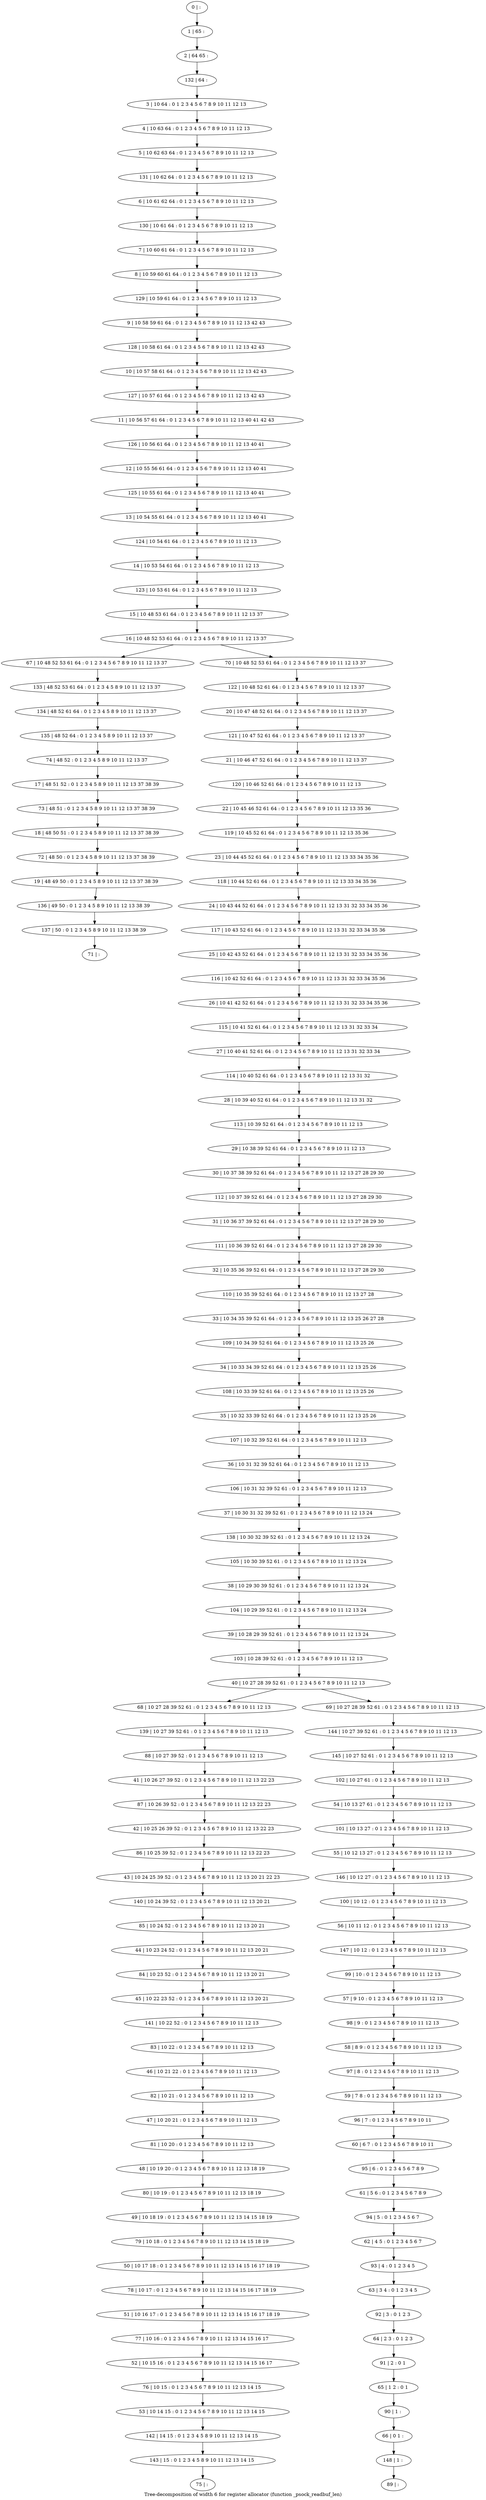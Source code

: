 digraph G {
graph [label="Tree-decomposition of width 6 for register allocator (function _psock_readbuf_len)"]
0[label="0 | : "];
1[label="1 | 65 : "];
2[label="2 | 64 65 : "];
3[label="3 | 10 64 : 0 1 2 3 4 5 6 7 8 9 10 11 12 13 "];
4[label="4 | 10 63 64 : 0 1 2 3 4 5 6 7 8 9 10 11 12 13 "];
5[label="5 | 10 62 63 64 : 0 1 2 3 4 5 6 7 8 9 10 11 12 13 "];
6[label="6 | 10 61 62 64 : 0 1 2 3 4 5 6 7 8 9 10 11 12 13 "];
7[label="7 | 10 60 61 64 : 0 1 2 3 4 5 6 7 8 9 10 11 12 13 "];
8[label="8 | 10 59 60 61 64 : 0 1 2 3 4 5 6 7 8 9 10 11 12 13 "];
9[label="9 | 10 58 59 61 64 : 0 1 2 3 4 5 6 7 8 9 10 11 12 13 42 43 "];
10[label="10 | 10 57 58 61 64 : 0 1 2 3 4 5 6 7 8 9 10 11 12 13 42 43 "];
11[label="11 | 10 56 57 61 64 : 0 1 2 3 4 5 6 7 8 9 10 11 12 13 40 41 42 43 "];
12[label="12 | 10 55 56 61 64 : 0 1 2 3 4 5 6 7 8 9 10 11 12 13 40 41 "];
13[label="13 | 10 54 55 61 64 : 0 1 2 3 4 5 6 7 8 9 10 11 12 13 40 41 "];
14[label="14 | 10 53 54 61 64 : 0 1 2 3 4 5 6 7 8 9 10 11 12 13 "];
15[label="15 | 10 48 53 61 64 : 0 1 2 3 4 5 6 7 8 9 10 11 12 13 37 "];
16[label="16 | 10 48 52 53 61 64 : 0 1 2 3 4 5 6 7 8 9 10 11 12 13 37 "];
17[label="17 | 48 51 52 : 0 1 2 3 4 5 8 9 10 11 12 13 37 38 39 "];
18[label="18 | 48 50 51 : 0 1 2 3 4 5 8 9 10 11 12 13 37 38 39 "];
19[label="19 | 48 49 50 : 0 1 2 3 4 5 8 9 10 11 12 13 37 38 39 "];
20[label="20 | 10 47 48 52 61 64 : 0 1 2 3 4 5 6 7 8 9 10 11 12 13 37 "];
21[label="21 | 10 46 47 52 61 64 : 0 1 2 3 4 5 6 7 8 9 10 11 12 13 37 "];
22[label="22 | 10 45 46 52 61 64 : 0 1 2 3 4 5 6 7 8 9 10 11 12 13 35 36 "];
23[label="23 | 10 44 45 52 61 64 : 0 1 2 3 4 5 6 7 8 9 10 11 12 13 33 34 35 36 "];
24[label="24 | 10 43 44 52 61 64 : 0 1 2 3 4 5 6 7 8 9 10 11 12 13 31 32 33 34 35 36 "];
25[label="25 | 10 42 43 52 61 64 : 0 1 2 3 4 5 6 7 8 9 10 11 12 13 31 32 33 34 35 36 "];
26[label="26 | 10 41 42 52 61 64 : 0 1 2 3 4 5 6 7 8 9 10 11 12 13 31 32 33 34 35 36 "];
27[label="27 | 10 40 41 52 61 64 : 0 1 2 3 4 5 6 7 8 9 10 11 12 13 31 32 33 34 "];
28[label="28 | 10 39 40 52 61 64 : 0 1 2 3 4 5 6 7 8 9 10 11 12 13 31 32 "];
29[label="29 | 10 38 39 52 61 64 : 0 1 2 3 4 5 6 7 8 9 10 11 12 13 "];
30[label="30 | 10 37 38 39 52 61 64 : 0 1 2 3 4 5 6 7 8 9 10 11 12 13 27 28 29 30 "];
31[label="31 | 10 36 37 39 52 61 64 : 0 1 2 3 4 5 6 7 8 9 10 11 12 13 27 28 29 30 "];
32[label="32 | 10 35 36 39 52 61 64 : 0 1 2 3 4 5 6 7 8 9 10 11 12 13 27 28 29 30 "];
33[label="33 | 10 34 35 39 52 61 64 : 0 1 2 3 4 5 6 7 8 9 10 11 12 13 25 26 27 28 "];
34[label="34 | 10 33 34 39 52 61 64 : 0 1 2 3 4 5 6 7 8 9 10 11 12 13 25 26 "];
35[label="35 | 10 32 33 39 52 61 64 : 0 1 2 3 4 5 6 7 8 9 10 11 12 13 25 26 "];
36[label="36 | 10 31 32 39 52 61 64 : 0 1 2 3 4 5 6 7 8 9 10 11 12 13 "];
37[label="37 | 10 30 31 32 39 52 61 : 0 1 2 3 4 5 6 7 8 9 10 11 12 13 24 "];
38[label="38 | 10 29 30 39 52 61 : 0 1 2 3 4 5 6 7 8 9 10 11 12 13 24 "];
39[label="39 | 10 28 29 39 52 61 : 0 1 2 3 4 5 6 7 8 9 10 11 12 13 24 "];
40[label="40 | 10 27 28 39 52 61 : 0 1 2 3 4 5 6 7 8 9 10 11 12 13 "];
41[label="41 | 10 26 27 39 52 : 0 1 2 3 4 5 6 7 8 9 10 11 12 13 22 23 "];
42[label="42 | 10 25 26 39 52 : 0 1 2 3 4 5 6 7 8 9 10 11 12 13 22 23 "];
43[label="43 | 10 24 25 39 52 : 0 1 2 3 4 5 6 7 8 9 10 11 12 13 20 21 22 23 "];
44[label="44 | 10 23 24 52 : 0 1 2 3 4 5 6 7 8 9 10 11 12 13 20 21 "];
45[label="45 | 10 22 23 52 : 0 1 2 3 4 5 6 7 8 9 10 11 12 13 20 21 "];
46[label="46 | 10 21 22 : 0 1 2 3 4 5 6 7 8 9 10 11 12 13 "];
47[label="47 | 10 20 21 : 0 1 2 3 4 5 6 7 8 9 10 11 12 13 "];
48[label="48 | 10 19 20 : 0 1 2 3 4 5 6 7 8 9 10 11 12 13 18 19 "];
49[label="49 | 10 18 19 : 0 1 2 3 4 5 6 7 8 9 10 11 12 13 14 15 18 19 "];
50[label="50 | 10 17 18 : 0 1 2 3 4 5 6 7 8 9 10 11 12 13 14 15 16 17 18 19 "];
51[label="51 | 10 16 17 : 0 1 2 3 4 5 6 7 8 9 10 11 12 13 14 15 16 17 18 19 "];
52[label="52 | 10 15 16 : 0 1 2 3 4 5 6 7 8 9 10 11 12 13 14 15 16 17 "];
53[label="53 | 10 14 15 : 0 1 2 3 4 5 6 7 8 9 10 11 12 13 14 15 "];
54[label="54 | 10 13 27 61 : 0 1 2 3 4 5 6 7 8 9 10 11 12 13 "];
55[label="55 | 10 12 13 27 : 0 1 2 3 4 5 6 7 8 9 10 11 12 13 "];
56[label="56 | 10 11 12 : 0 1 2 3 4 5 6 7 8 9 10 11 12 13 "];
57[label="57 | 9 10 : 0 1 2 3 4 5 6 7 8 9 10 11 12 13 "];
58[label="58 | 8 9 : 0 1 2 3 4 5 6 7 8 9 10 11 12 13 "];
59[label="59 | 7 8 : 0 1 2 3 4 5 6 7 8 9 10 11 12 13 "];
60[label="60 | 6 7 : 0 1 2 3 4 5 6 7 8 9 10 11 "];
61[label="61 | 5 6 : 0 1 2 3 4 5 6 7 8 9 "];
62[label="62 | 4 5 : 0 1 2 3 4 5 6 7 "];
63[label="63 | 3 4 : 0 1 2 3 4 5 "];
64[label="64 | 2 3 : 0 1 2 3 "];
65[label="65 | 1 2 : 0 1 "];
66[label="66 | 0 1 : "];
67[label="67 | 10 48 52 53 61 64 : 0 1 2 3 4 5 6 7 8 9 10 11 12 13 37 "];
68[label="68 | 10 27 28 39 52 61 : 0 1 2 3 4 5 6 7 8 9 10 11 12 13 "];
69[label="69 | 10 27 28 39 52 61 : 0 1 2 3 4 5 6 7 8 9 10 11 12 13 "];
70[label="70 | 10 48 52 53 61 64 : 0 1 2 3 4 5 6 7 8 9 10 11 12 13 37 "];
71[label="71 | : "];
72[label="72 | 48 50 : 0 1 2 3 4 5 8 9 10 11 12 13 37 38 39 "];
73[label="73 | 48 51 : 0 1 2 3 4 5 8 9 10 11 12 13 37 38 39 "];
74[label="74 | 48 52 : 0 1 2 3 4 5 8 9 10 11 12 13 37 "];
75[label="75 | : "];
76[label="76 | 10 15 : 0 1 2 3 4 5 6 7 8 9 10 11 12 13 14 15 "];
77[label="77 | 10 16 : 0 1 2 3 4 5 6 7 8 9 10 11 12 13 14 15 16 17 "];
78[label="78 | 10 17 : 0 1 2 3 4 5 6 7 8 9 10 11 12 13 14 15 16 17 18 19 "];
79[label="79 | 10 18 : 0 1 2 3 4 5 6 7 8 9 10 11 12 13 14 15 18 19 "];
80[label="80 | 10 19 : 0 1 2 3 4 5 6 7 8 9 10 11 12 13 18 19 "];
81[label="81 | 10 20 : 0 1 2 3 4 5 6 7 8 9 10 11 12 13 "];
82[label="82 | 10 21 : 0 1 2 3 4 5 6 7 8 9 10 11 12 13 "];
83[label="83 | 10 22 : 0 1 2 3 4 5 6 7 8 9 10 11 12 13 "];
84[label="84 | 10 23 52 : 0 1 2 3 4 5 6 7 8 9 10 11 12 13 20 21 "];
85[label="85 | 10 24 52 : 0 1 2 3 4 5 6 7 8 9 10 11 12 13 20 21 "];
86[label="86 | 10 25 39 52 : 0 1 2 3 4 5 6 7 8 9 10 11 12 13 22 23 "];
87[label="87 | 10 26 39 52 : 0 1 2 3 4 5 6 7 8 9 10 11 12 13 22 23 "];
88[label="88 | 10 27 39 52 : 0 1 2 3 4 5 6 7 8 9 10 11 12 13 "];
89[label="89 | : "];
90[label="90 | 1 : "];
91[label="91 | 2 : 0 1 "];
92[label="92 | 3 : 0 1 2 3 "];
93[label="93 | 4 : 0 1 2 3 4 5 "];
94[label="94 | 5 : 0 1 2 3 4 5 6 7 "];
95[label="95 | 6 : 0 1 2 3 4 5 6 7 8 9 "];
96[label="96 | 7 : 0 1 2 3 4 5 6 7 8 9 10 11 "];
97[label="97 | 8 : 0 1 2 3 4 5 6 7 8 9 10 11 12 13 "];
98[label="98 | 9 : 0 1 2 3 4 5 6 7 8 9 10 11 12 13 "];
99[label="99 | 10 : 0 1 2 3 4 5 6 7 8 9 10 11 12 13 "];
100[label="100 | 10 12 : 0 1 2 3 4 5 6 7 8 9 10 11 12 13 "];
101[label="101 | 10 13 27 : 0 1 2 3 4 5 6 7 8 9 10 11 12 13 "];
102[label="102 | 10 27 61 : 0 1 2 3 4 5 6 7 8 9 10 11 12 13 "];
103[label="103 | 10 28 39 52 61 : 0 1 2 3 4 5 6 7 8 9 10 11 12 13 "];
104[label="104 | 10 29 39 52 61 : 0 1 2 3 4 5 6 7 8 9 10 11 12 13 24 "];
105[label="105 | 10 30 39 52 61 : 0 1 2 3 4 5 6 7 8 9 10 11 12 13 24 "];
106[label="106 | 10 31 32 39 52 61 : 0 1 2 3 4 5 6 7 8 9 10 11 12 13 "];
107[label="107 | 10 32 39 52 61 64 : 0 1 2 3 4 5 6 7 8 9 10 11 12 13 "];
108[label="108 | 10 33 39 52 61 64 : 0 1 2 3 4 5 6 7 8 9 10 11 12 13 25 26 "];
109[label="109 | 10 34 39 52 61 64 : 0 1 2 3 4 5 6 7 8 9 10 11 12 13 25 26 "];
110[label="110 | 10 35 39 52 61 64 : 0 1 2 3 4 5 6 7 8 9 10 11 12 13 27 28 "];
111[label="111 | 10 36 39 52 61 64 : 0 1 2 3 4 5 6 7 8 9 10 11 12 13 27 28 29 30 "];
112[label="112 | 10 37 39 52 61 64 : 0 1 2 3 4 5 6 7 8 9 10 11 12 13 27 28 29 30 "];
113[label="113 | 10 39 52 61 64 : 0 1 2 3 4 5 6 7 8 9 10 11 12 13 "];
114[label="114 | 10 40 52 61 64 : 0 1 2 3 4 5 6 7 8 9 10 11 12 13 31 32 "];
115[label="115 | 10 41 52 61 64 : 0 1 2 3 4 5 6 7 8 9 10 11 12 13 31 32 33 34 "];
116[label="116 | 10 42 52 61 64 : 0 1 2 3 4 5 6 7 8 9 10 11 12 13 31 32 33 34 35 36 "];
117[label="117 | 10 43 52 61 64 : 0 1 2 3 4 5 6 7 8 9 10 11 12 13 31 32 33 34 35 36 "];
118[label="118 | 10 44 52 61 64 : 0 1 2 3 4 5 6 7 8 9 10 11 12 13 33 34 35 36 "];
119[label="119 | 10 45 52 61 64 : 0 1 2 3 4 5 6 7 8 9 10 11 12 13 35 36 "];
120[label="120 | 10 46 52 61 64 : 0 1 2 3 4 5 6 7 8 9 10 11 12 13 "];
121[label="121 | 10 47 52 61 64 : 0 1 2 3 4 5 6 7 8 9 10 11 12 13 37 "];
122[label="122 | 10 48 52 61 64 : 0 1 2 3 4 5 6 7 8 9 10 11 12 13 37 "];
123[label="123 | 10 53 61 64 : 0 1 2 3 4 5 6 7 8 9 10 11 12 13 "];
124[label="124 | 10 54 61 64 : 0 1 2 3 4 5 6 7 8 9 10 11 12 13 "];
125[label="125 | 10 55 61 64 : 0 1 2 3 4 5 6 7 8 9 10 11 12 13 40 41 "];
126[label="126 | 10 56 61 64 : 0 1 2 3 4 5 6 7 8 9 10 11 12 13 40 41 "];
127[label="127 | 10 57 61 64 : 0 1 2 3 4 5 6 7 8 9 10 11 12 13 42 43 "];
128[label="128 | 10 58 61 64 : 0 1 2 3 4 5 6 7 8 9 10 11 12 13 42 43 "];
129[label="129 | 10 59 61 64 : 0 1 2 3 4 5 6 7 8 9 10 11 12 13 "];
130[label="130 | 10 61 64 : 0 1 2 3 4 5 6 7 8 9 10 11 12 13 "];
131[label="131 | 10 62 64 : 0 1 2 3 4 5 6 7 8 9 10 11 12 13 "];
132[label="132 | 64 : "];
133[label="133 | 48 52 53 61 64 : 0 1 2 3 4 5 8 9 10 11 12 13 37 "];
134[label="134 | 48 52 61 64 : 0 1 2 3 4 5 8 9 10 11 12 13 37 "];
135[label="135 | 48 52 64 : 0 1 2 3 4 5 8 9 10 11 12 13 37 "];
136[label="136 | 49 50 : 0 1 2 3 4 5 8 9 10 11 12 13 38 39 "];
137[label="137 | 50 : 0 1 2 3 4 5 8 9 10 11 12 13 38 39 "];
138[label="138 | 10 30 32 39 52 61 : 0 1 2 3 4 5 6 7 8 9 10 11 12 13 24 "];
139[label="139 | 10 27 39 52 61 : 0 1 2 3 4 5 6 7 8 9 10 11 12 13 "];
140[label="140 | 10 24 39 52 : 0 1 2 3 4 5 6 7 8 9 10 11 12 13 20 21 "];
141[label="141 | 10 22 52 : 0 1 2 3 4 5 6 7 8 9 10 11 12 13 "];
142[label="142 | 14 15 : 0 1 2 3 4 5 8 9 10 11 12 13 14 15 "];
143[label="143 | 15 : 0 1 2 3 4 5 8 9 10 11 12 13 14 15 "];
144[label="144 | 10 27 39 52 61 : 0 1 2 3 4 5 6 7 8 9 10 11 12 13 "];
145[label="145 | 10 27 52 61 : 0 1 2 3 4 5 6 7 8 9 10 11 12 13 "];
146[label="146 | 10 12 27 : 0 1 2 3 4 5 6 7 8 9 10 11 12 13 "];
147[label="147 | 10 12 : 0 1 2 3 4 5 6 7 8 9 10 11 12 13 "];
148[label="148 | 1 : "];
0->1 ;
1->2 ;
3->4 ;
4->5 ;
7->8 ;
15->16 ;
29->30 ;
16->67 ;
40->68 ;
40->69 ;
16->70 ;
72->19 ;
18->72 ;
73->18 ;
17->73 ;
74->17 ;
76->53 ;
52->76 ;
77->52 ;
51->77 ;
78->51 ;
50->78 ;
79->50 ;
49->79 ;
80->49 ;
48->80 ;
81->48 ;
47->81 ;
82->47 ;
46->82 ;
83->46 ;
84->45 ;
44->84 ;
85->44 ;
86->43 ;
42->86 ;
87->42 ;
41->87 ;
88->41 ;
90->66 ;
65->90 ;
91->65 ;
64->91 ;
92->64 ;
63->92 ;
93->63 ;
62->93 ;
94->62 ;
61->94 ;
95->61 ;
60->95 ;
96->60 ;
59->96 ;
97->59 ;
58->97 ;
98->58 ;
57->98 ;
99->57 ;
100->56 ;
101->55 ;
54->101 ;
102->54 ;
103->40 ;
39->103 ;
104->39 ;
38->104 ;
105->38 ;
106->37 ;
36->106 ;
107->36 ;
35->107 ;
108->35 ;
34->108 ;
109->34 ;
33->109 ;
110->33 ;
32->110 ;
111->32 ;
31->111 ;
112->31 ;
30->112 ;
113->29 ;
28->113 ;
114->28 ;
27->114 ;
115->27 ;
26->115 ;
116->26 ;
25->116 ;
117->25 ;
24->117 ;
118->24 ;
23->118 ;
119->23 ;
22->119 ;
120->22 ;
21->120 ;
121->21 ;
20->121 ;
122->20 ;
70->122 ;
123->15 ;
14->123 ;
124->14 ;
13->124 ;
125->13 ;
12->125 ;
126->12 ;
11->126 ;
127->11 ;
10->127 ;
128->10 ;
9->128 ;
129->9 ;
8->129 ;
130->7 ;
6->130 ;
131->6 ;
5->131 ;
132->3 ;
2->132 ;
67->133 ;
133->134 ;
135->74 ;
134->135 ;
19->136 ;
137->71 ;
136->137 ;
138->105 ;
37->138 ;
139->88 ;
68->139 ;
140->85 ;
43->140 ;
141->83 ;
45->141 ;
53->142 ;
143->75 ;
142->143 ;
69->144 ;
145->102 ;
144->145 ;
146->100 ;
55->146 ;
147->99 ;
56->147 ;
148->89 ;
66->148 ;
}
